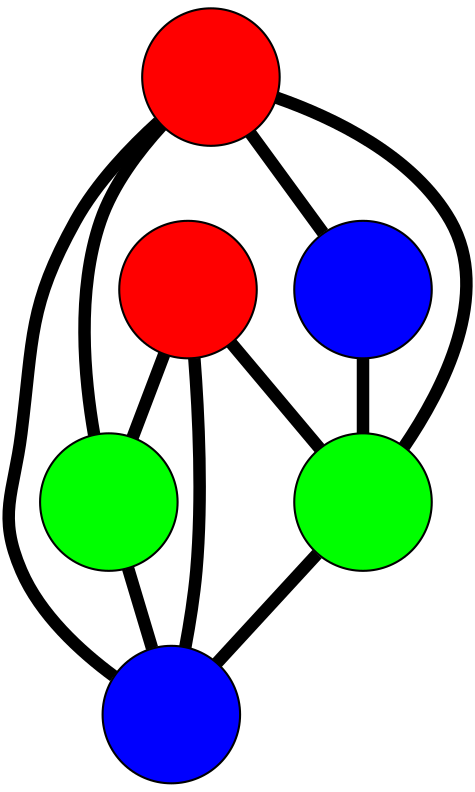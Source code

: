 graph G {
	graph [bb="-137.52,-179.3,115.97,135.95",
		overlap=false,
		sep=0.0,
		splines=true
	];
	node [color=black,
		fixedsize=true,
		fontname="Latin Modern Math",
		fontsize=42,
		height=.92,
		label="\N",
		penwidth=1,
		shape=circle,
		width=.92
	];
	edge [color=black,
		penwidth=6,
		style=bold
	];
	0	 [fillcolor=red,
		height=0.91667,
		label="",
		pos="-18.222,-54.939",
		style=filled,
		width=0.91667];
	2	 [fillcolor=blue,
		height=0.91667,
		label="",
		pos="82.971,-146.3",
		style=filled,
		width=0.91667];
	0 -- 2	 [pos="6.2738,-77.054 22.067,-91.312 42.532,-109.79 58.35,-124.07"];
	3	 [fillcolor=green,
		height=0.91667,
		label="",
		pos="33.998,102.95",
		style=filled,
		width=0.91667];
	0 -- 3	 [pos="-7.7803,-23.366 1.3275,4.1719 14.472,43.914 23.574,71.436"];
	4	 [fillcolor=green,
		height=0.91667,
		label="",
		pos="60.292,-10.727",
		style=filled,
		width=0.91667];
	0 -- 4	 [pos="10.568,-38.727 17.395,-34.882 24.678,-30.781 31.506,-26.937"];
	5	 [fillcolor=blue,
		height=0.91667,
		label="",
		pos="-54.521,91.508",
		style=filled,
		width=0.91667];
	0 -- 5	 [pos="-26.188,-22.8 -32.24,1.617 -40.526,35.046 -46.574,59.445"];
	1	 [fillcolor=red,
		height=0.91667,
		label="",
		pos="-104.52,17.501",
		style=filled,
		width=0.91667];
	1 -- 3	 [pos="-76.153,35 -52.25,49.746 -18.222,70.738 5.6708,85.478"];
	1 -- 4	 [pos="-71.957,11.924 -43.157,6.9911 -1.347,-0.17002 27.517,-5.1137"];
	1 -- 5	 [pos="-85.901,45.058 -81.792,51.141 -77.437,57.588 -73.32,63.681"];
	2 -- 4	 [pos="77.481,-113.48 73.942,-92.321 69.355,-64.903 65.81,-43.712"];
	3 -- 5	 [pos="1.0368,98.691 -6.3364,97.738 -14.158,96.727 -21.532,95.773"];
	4 -- 5	 [pos="35.38,11.456 16.122,28.605 -10.411,52.23 -29.657,69.368"];
}
